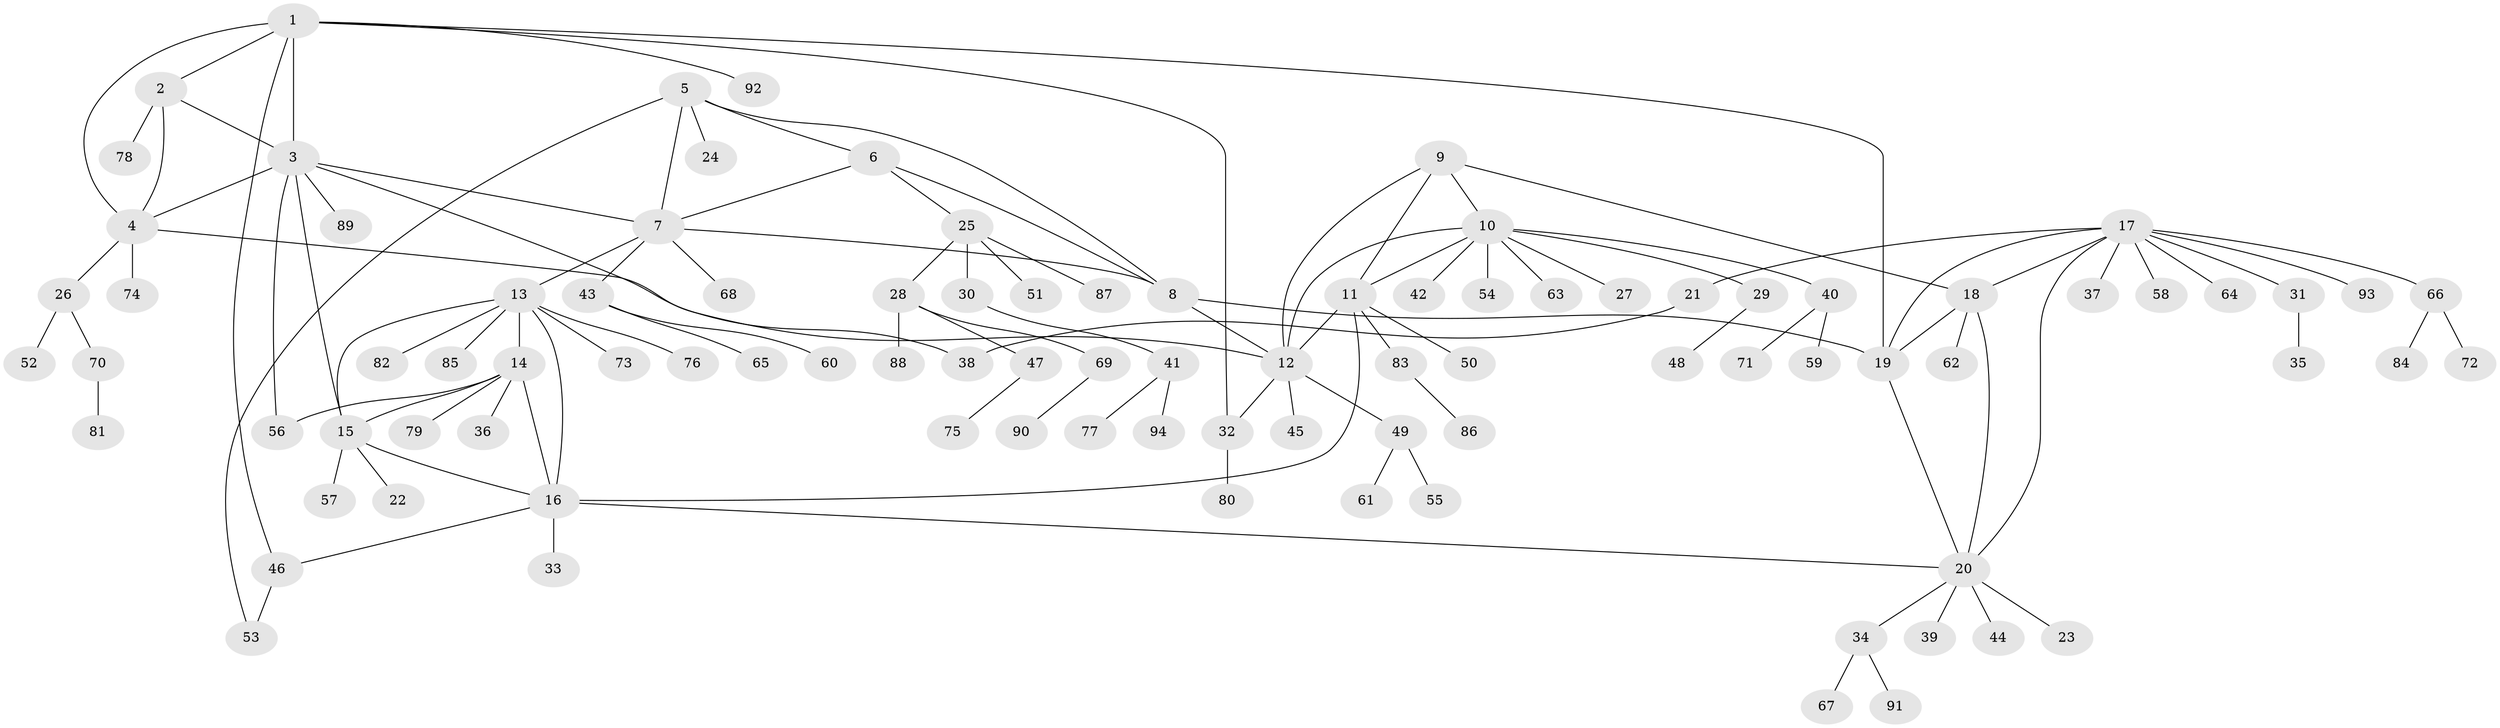 // coarse degree distribution, {5: 0.12280701754385964, 3: 0.05263157894736842, 4: 0.07017543859649122, 8: 0.017543859649122806, 1: 0.47368421052631576, 7: 0.03508771929824561, 9: 0.017543859649122806, 2: 0.17543859649122806, 6: 0.03508771929824561}
// Generated by graph-tools (version 1.1) at 2025/37/03/04/25 23:37:32]
// undirected, 94 vertices, 119 edges
graph export_dot {
  node [color=gray90,style=filled];
  1;
  2;
  3;
  4;
  5;
  6;
  7;
  8;
  9;
  10;
  11;
  12;
  13;
  14;
  15;
  16;
  17;
  18;
  19;
  20;
  21;
  22;
  23;
  24;
  25;
  26;
  27;
  28;
  29;
  30;
  31;
  32;
  33;
  34;
  35;
  36;
  37;
  38;
  39;
  40;
  41;
  42;
  43;
  44;
  45;
  46;
  47;
  48;
  49;
  50;
  51;
  52;
  53;
  54;
  55;
  56;
  57;
  58;
  59;
  60;
  61;
  62;
  63;
  64;
  65;
  66;
  67;
  68;
  69;
  70;
  71;
  72;
  73;
  74;
  75;
  76;
  77;
  78;
  79;
  80;
  81;
  82;
  83;
  84;
  85;
  86;
  87;
  88;
  89;
  90;
  91;
  92;
  93;
  94;
  1 -- 2;
  1 -- 3;
  1 -- 4;
  1 -- 19;
  1 -- 32;
  1 -- 46;
  1 -- 92;
  2 -- 3;
  2 -- 4;
  2 -- 78;
  3 -- 4;
  3 -- 7;
  3 -- 15;
  3 -- 38;
  3 -- 56;
  3 -- 89;
  4 -- 12;
  4 -- 26;
  4 -- 74;
  5 -- 6;
  5 -- 7;
  5 -- 8;
  5 -- 24;
  5 -- 53;
  6 -- 7;
  6 -- 8;
  6 -- 25;
  7 -- 8;
  7 -- 13;
  7 -- 43;
  7 -- 68;
  8 -- 12;
  8 -- 19;
  9 -- 10;
  9 -- 11;
  9 -- 12;
  9 -- 18;
  10 -- 11;
  10 -- 12;
  10 -- 27;
  10 -- 29;
  10 -- 40;
  10 -- 42;
  10 -- 54;
  10 -- 63;
  11 -- 12;
  11 -- 16;
  11 -- 50;
  11 -- 83;
  12 -- 32;
  12 -- 45;
  12 -- 49;
  13 -- 14;
  13 -- 15;
  13 -- 16;
  13 -- 73;
  13 -- 76;
  13 -- 82;
  13 -- 85;
  14 -- 15;
  14 -- 16;
  14 -- 36;
  14 -- 56;
  14 -- 79;
  15 -- 16;
  15 -- 22;
  15 -- 57;
  16 -- 20;
  16 -- 33;
  16 -- 46;
  17 -- 18;
  17 -- 19;
  17 -- 20;
  17 -- 21;
  17 -- 31;
  17 -- 37;
  17 -- 58;
  17 -- 64;
  17 -- 66;
  17 -- 93;
  18 -- 19;
  18 -- 20;
  18 -- 62;
  19 -- 20;
  20 -- 23;
  20 -- 34;
  20 -- 39;
  20 -- 44;
  21 -- 38;
  25 -- 28;
  25 -- 30;
  25 -- 51;
  25 -- 87;
  26 -- 52;
  26 -- 70;
  28 -- 47;
  28 -- 69;
  28 -- 88;
  29 -- 48;
  30 -- 41;
  31 -- 35;
  32 -- 80;
  34 -- 67;
  34 -- 91;
  40 -- 59;
  40 -- 71;
  41 -- 77;
  41 -- 94;
  43 -- 60;
  43 -- 65;
  46 -- 53;
  47 -- 75;
  49 -- 55;
  49 -- 61;
  66 -- 72;
  66 -- 84;
  69 -- 90;
  70 -- 81;
  83 -- 86;
}
